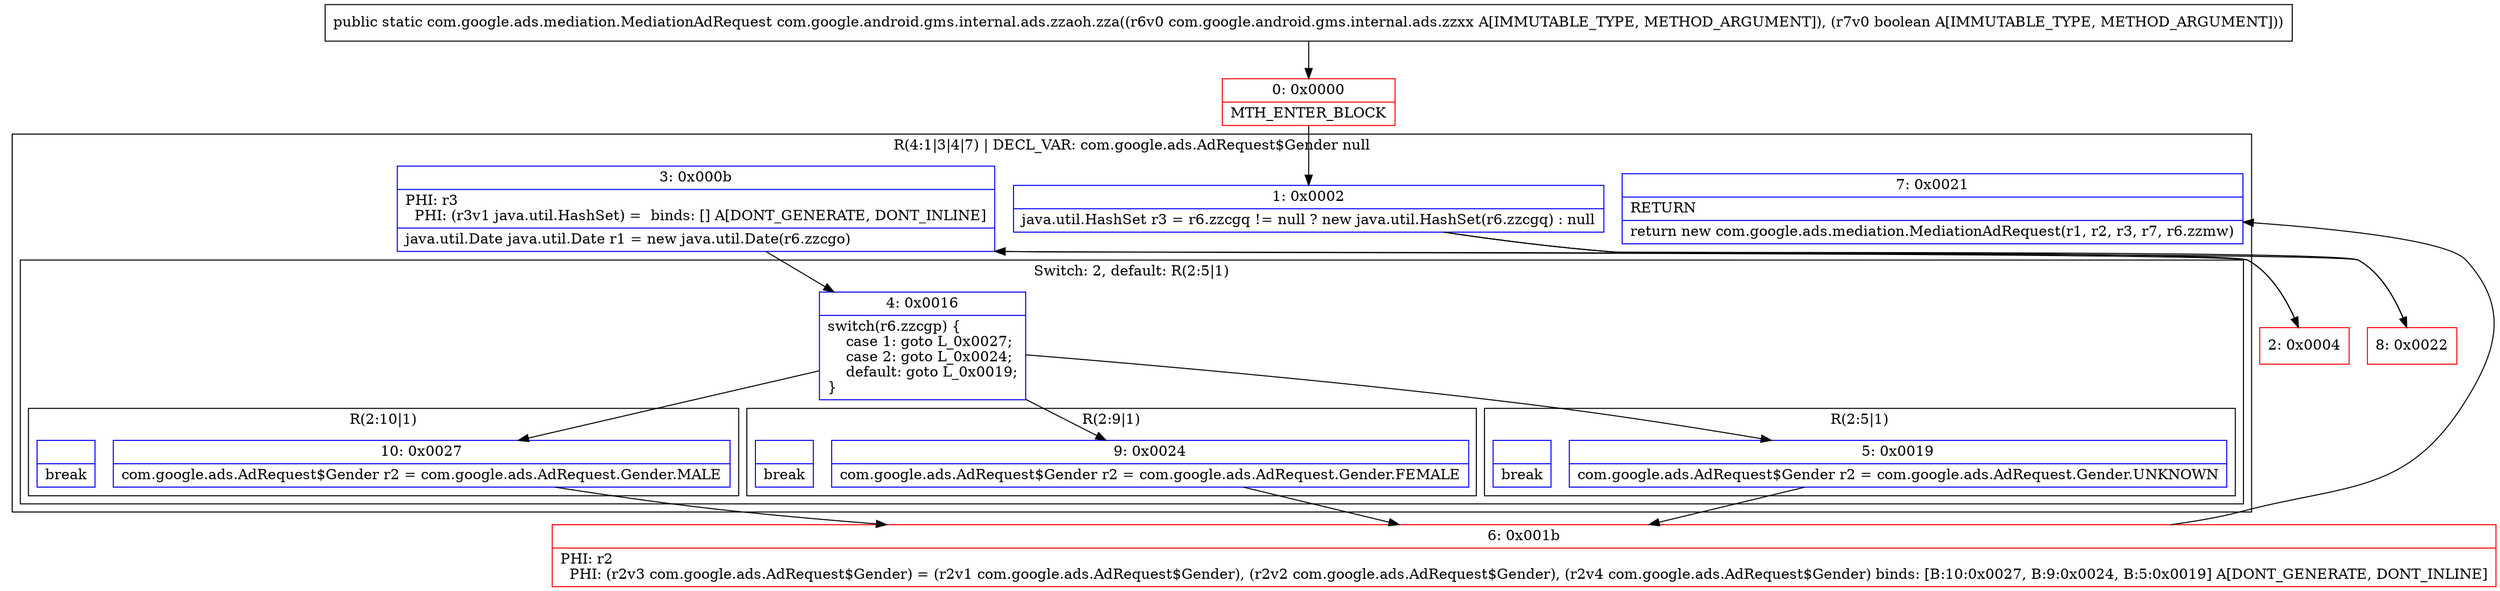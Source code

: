 digraph "CFG forcom.google.android.gms.internal.ads.zzaoh.zza(Lcom\/google\/android\/gms\/internal\/ads\/zzxx;Z)Lcom\/google\/ads\/mediation\/MediationAdRequest;" {
subgraph cluster_Region_1834841179 {
label = "R(4:1|3|4|7) | DECL_VAR: com.google.ads.AdRequest$Gender null\l";
node [shape=record,color=blue];
Node_1 [shape=record,label="{1\:\ 0x0002|java.util.HashSet r3 = r6.zzcgq != null ? new java.util.HashSet(r6.zzcgq) : null\l}"];
Node_3 [shape=record,label="{3\:\ 0x000b|PHI: r3 \l  PHI: (r3v1 java.util.HashSet) =  binds: [] A[DONT_GENERATE, DONT_INLINE]\l|java.util.Date java.util.Date r1 = new java.util.Date(r6.zzcgo)\l}"];
subgraph cluster_SwitchRegion_878981923 {
label = "Switch: 2, default: R(2:5|1)";
node [shape=record,color=blue];
Node_4 [shape=record,label="{4\:\ 0x0016|switch(r6.zzcgp) \{\l    case 1: goto L_0x0027;\l    case 2: goto L_0x0024;\l    default: goto L_0x0019;\l\}\l}"];
subgraph cluster_Region_537596204 {
label = "R(2:10|1)";
node [shape=record,color=blue];
Node_10 [shape=record,label="{10\:\ 0x0027|com.google.ads.AdRequest$Gender r2 = com.google.ads.AdRequest.Gender.MALE\l}"];
Node_InsnContainer_57856359 [shape=record,label="{|break\l}"];
}
subgraph cluster_Region_1931711920 {
label = "R(2:9|1)";
node [shape=record,color=blue];
Node_9 [shape=record,label="{9\:\ 0x0024|com.google.ads.AdRequest$Gender r2 = com.google.ads.AdRequest.Gender.FEMALE\l}"];
Node_InsnContainer_778298349 [shape=record,label="{|break\l}"];
}
subgraph cluster_Region_168688091 {
label = "R(2:5|1)";
node [shape=record,color=blue];
Node_5 [shape=record,label="{5\:\ 0x0019|com.google.ads.AdRequest$Gender r2 = com.google.ads.AdRequest.Gender.UNKNOWN\l}"];
Node_InsnContainer_706287147 [shape=record,label="{|break\l}"];
}
}
Node_7 [shape=record,label="{7\:\ 0x0021|RETURN\l|return new com.google.ads.mediation.MediationAdRequest(r1, r2, r3, r7, r6.zzmw)\l}"];
}
Node_0 [shape=record,color=red,label="{0\:\ 0x0000|MTH_ENTER_BLOCK\l}"];
Node_2 [shape=record,color=red,label="{2\:\ 0x0004}"];
Node_6 [shape=record,color=red,label="{6\:\ 0x001b|PHI: r2 \l  PHI: (r2v3 com.google.ads.AdRequest$Gender) = (r2v1 com.google.ads.AdRequest$Gender), (r2v2 com.google.ads.AdRequest$Gender), (r2v4 com.google.ads.AdRequest$Gender) binds: [B:10:0x0027, B:9:0x0024, B:5:0x0019] A[DONT_GENERATE, DONT_INLINE]\l}"];
Node_8 [shape=record,color=red,label="{8\:\ 0x0022}"];
MethodNode[shape=record,label="{public static com.google.ads.mediation.MediationAdRequest com.google.android.gms.internal.ads.zzaoh.zza((r6v0 com.google.android.gms.internal.ads.zzxx A[IMMUTABLE_TYPE, METHOD_ARGUMENT]), (r7v0 boolean A[IMMUTABLE_TYPE, METHOD_ARGUMENT])) }"];
MethodNode -> Node_0;
Node_1 -> Node_2;
Node_1 -> Node_8;
Node_3 -> Node_4;
Node_4 -> Node_5;
Node_4 -> Node_9;
Node_4 -> Node_10;
Node_10 -> Node_6;
Node_9 -> Node_6;
Node_5 -> Node_6;
Node_0 -> Node_1;
Node_2 -> Node_3;
Node_6 -> Node_7;
Node_8 -> Node_3;
}


